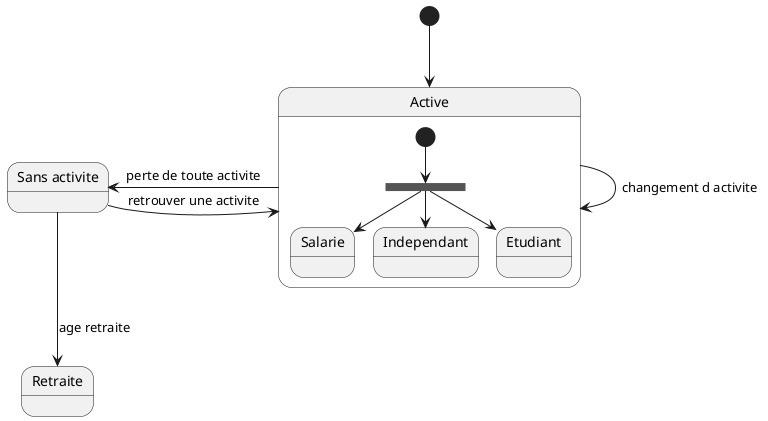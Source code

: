 {
  "sha1": "k64w374h1kao2l3zn9nx7a7pjhkak9e",
  "insertion": {
    "when": "2024-06-03T18:59:32.656Z",
    "user": "plantuml@gmail.com"
  }
}
@startuml
state "Sans activite" as Chomeur
[*] --> Active
Chomeur -> Active : retrouver une activite
Active -> Chomeur : perte de toute activite
Chomeur --> Retraite : age retraite
Active -> Active : changement d activite
state Active {
[*] --> ===B1===
===B1=== --> Salarie
===B1=== --> Independant
===B1=== --> Etudiant
}
@enduml
